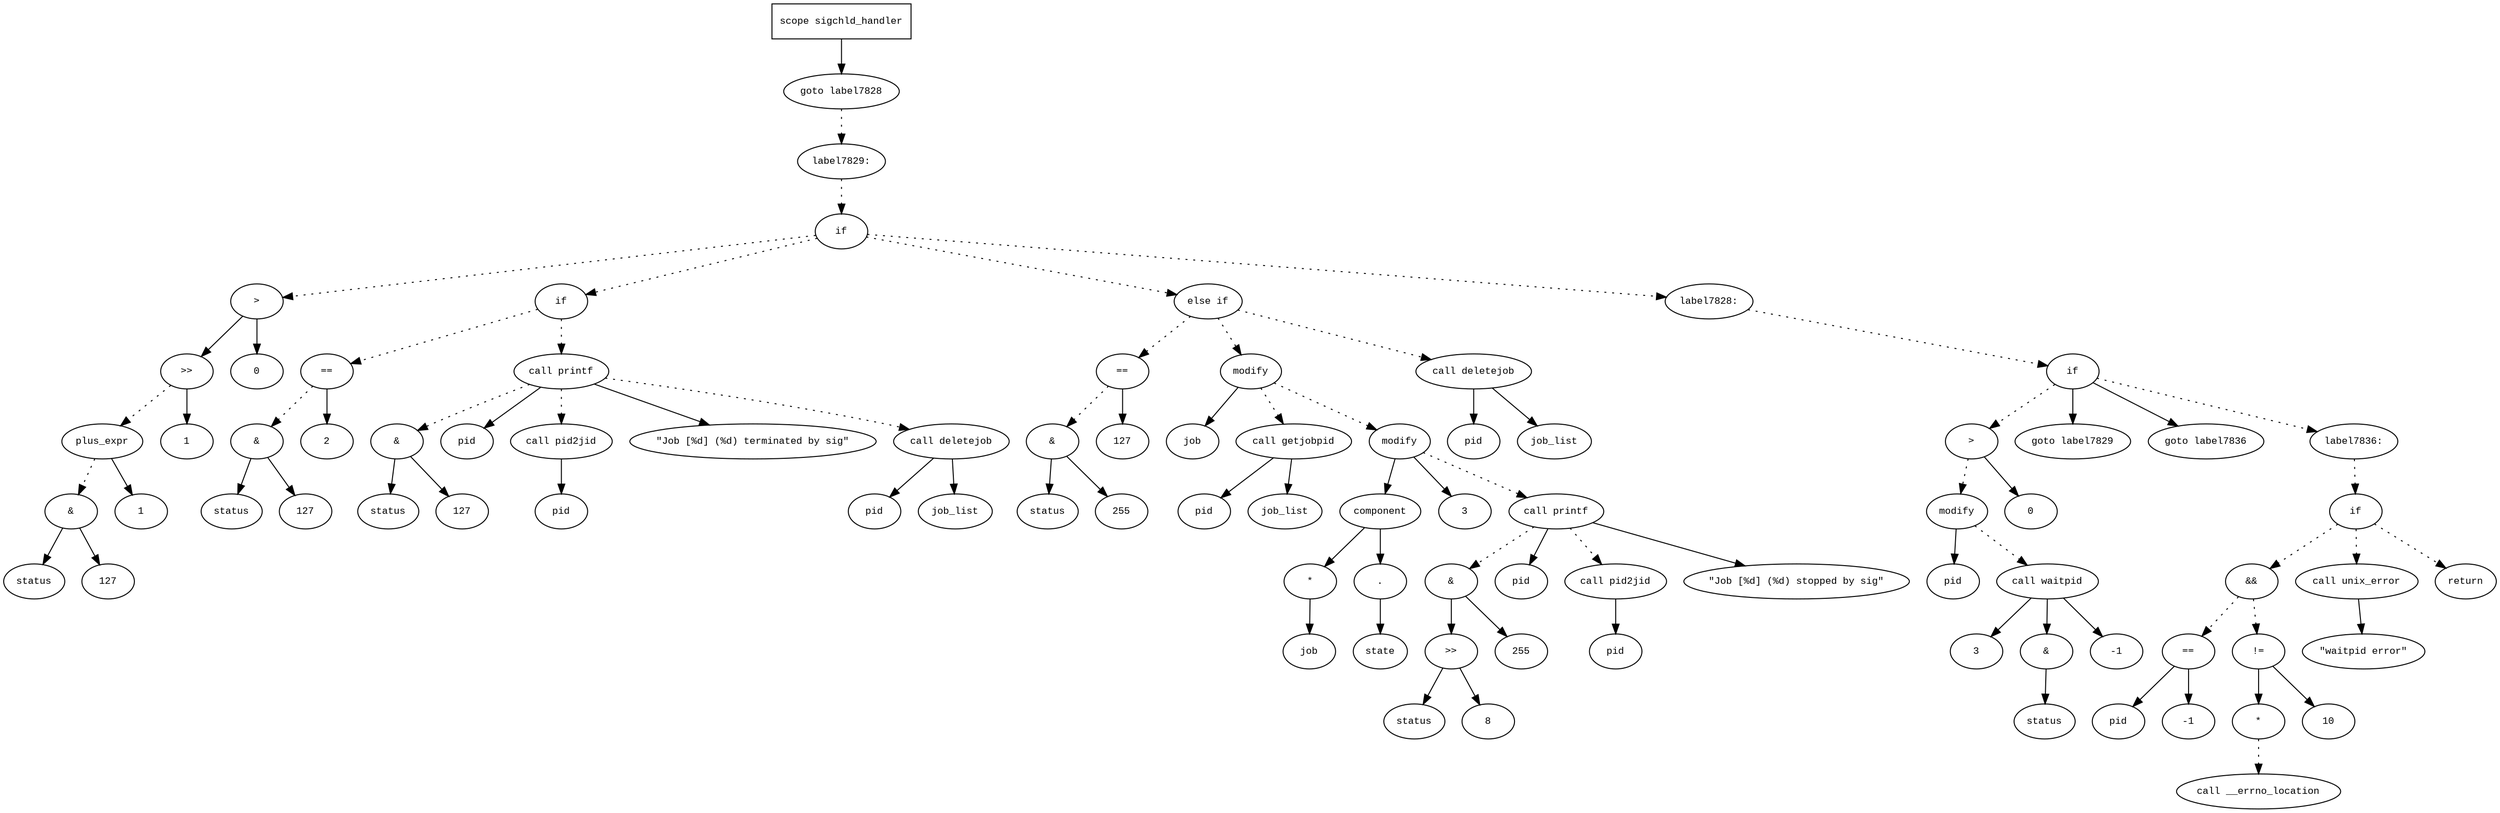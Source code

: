 digraph AST {
  graph [fontname="Times New Roman",fontsize=10];
  node  [fontname="Courier New",fontsize=10];
  edge  [fontname="Times New Roman",fontsize=10];

  node1 [label="scope sigchld_handler",shape=box];
  node2 [label="goto label7828",shape=ellipse];
  node1 -> node2;
  node3 [label="label7829:",shape=ellipse];
  node2 -> node3 [style=dotted];
  node4 [label="if",shape=ellipse];
  node3 -> node4 [style=dotted];
  node5 [label=">",shape=ellipse];
  node6 [label=">>",shape=ellipse];
  node7 [label="plus_expr",shape=ellipse];
  node8 [label="&",shape=ellipse];
  node9 [label="status",shape=ellipse];
  node8 -> node9;
  node10 [label="127",shape=ellipse];
  node8 -> node10;
  node7 -> node8 [style=dotted];
  node11 [label="1",shape=ellipse];
  node7 -> node11;
  node6 -> node7 [style=dotted];
  node12 [label="1",shape=ellipse];
  node6 -> node12;
  node5 -> node6;
  node13 [label="0",shape=ellipse];
  node5 -> node13;
  node4 -> node5 [style=dotted];
  node14 [label="if",shape=ellipse];
  node4 -> node14 [style=dotted];
  node15 [label="==",shape=ellipse];
  node16 [label="&",shape=ellipse];
  node17 [label="status",shape=ellipse];
  node16 -> node17;
  node18 [label="127",shape=ellipse];
  node16 -> node18;
  node15 -> node16 [style=dotted];
  node19 [label="2",shape=ellipse];
  node15 -> node19;
  node14 -> node15 [style=dotted];
  node20 [label="call printf",shape=ellipse];
  node21 [label="&",shape=ellipse];
  node22 [label="status",shape=ellipse];
  node21 -> node22;
  node23 [label="127",shape=ellipse];
  node21 -> node23;
  node20 -> node21 [style=dotted];
  node24 [label="pid",shape=ellipse];
  node20 -> node24;
  node25 [label="call pid2jid",shape=ellipse];
  node26 [label="pid",shape=ellipse];
  node25 -> node26;
  node20 -> node25 [style=dotted];
  node27 [label="\"Job [%d] (%d) terminated by sig\"",shape=ellipse];
  node20 -> node27;
  node14 -> node20 [style=dotted];
  node28 [label="call deletejob",shape=ellipse];
  node29 [label="pid",shape=ellipse];
  node28 -> node29;
  node30 [label="job_list",shape=ellipse];
  node28 -> node30;
  node20 -> node28 [style=dotted];
  node31 [label="else if",shape=ellipse];
  node4 -> node31 [style=dotted];
  node32 [label="==",shape=ellipse];
  node33 [label="&",shape=ellipse];
  node34 [label="status",shape=ellipse];
  node33 -> node34;
  node35 [label="255",shape=ellipse];
  node33 -> node35;
  node32 -> node33 [style=dotted];
  node36 [label="127",shape=ellipse];
  node32 -> node36;
  node31 -> node32 [style=dotted];
  node37 [label="modify",shape=ellipse];
  node38 [label="job",shape=ellipse];
  node37 -> node38;
  node39 [label="call getjobpid",shape=ellipse];
  node40 [label="pid",shape=ellipse];
  node39 -> node40;
  node41 [label="job_list",shape=ellipse];
  node39 -> node41;
  node37 -> node39 [style=dotted];
  node31 -> node37 [style=dotted];
  node42 [label="modify",shape=ellipse];
  node43 [label="component",shape=ellipse];
  node42 -> node43;
  node44 [label="*",shape=ellipse];
  node45 [label="job",shape=ellipse];
  node44 -> node45;
  node43 -> node44;
  node46 [label=".",shape=ellipse];
  node43 -> node46;
  node47 [label="state",shape=ellipse];
  node46 -> node47;
  node48 [label="3",shape=ellipse];
  node42 -> node48;
  node37 -> node42 [style=dotted];
  node49 [label="call printf",shape=ellipse];
  node50 [label="&",shape=ellipse];
  node51 [label=">>",shape=ellipse];
  node52 [label="status",shape=ellipse];
  node51 -> node52;
  node53 [label="8",shape=ellipse];
  node51 -> node53;
  node50 -> node51;
  node54 [label="255",shape=ellipse];
  node50 -> node54;
  node49 -> node50 [style=dotted];
  node55 [label="pid",shape=ellipse];
  node49 -> node55;
  node56 [label="call pid2jid",shape=ellipse];
  node57 [label="pid",shape=ellipse];
  node56 -> node57;
  node49 -> node56 [style=dotted];
  node58 [label="\"Job [%d] (%d) stopped by sig\"",shape=ellipse];
  node49 -> node58;
  node42 -> node49 [style=dotted];
  node59 [label="call deletejob",shape=ellipse];
  node60 [label="pid",shape=ellipse];
  node59 -> node60;
  node61 [label="job_list",shape=ellipse];
  node59 -> node61;
  node31 -> node59 [style=dotted];
  node62 [label="label7828:",shape=ellipse];
  node4 -> node62 [style=dotted];
  node63 [label="if",shape=ellipse];
  node62 -> node63 [style=dotted];
  node64 [label=">",shape=ellipse];
  node65 [label="modify",shape=ellipse];
  node66 [label="pid",shape=ellipse];
  node65 -> node66;
  node67 [label="call waitpid",shape=ellipse];
  node68 [label="3",shape=ellipse];
  node67 -> node68;
  node69 [label="&",shape=ellipse];
  node67 -> node69;
  node70 [label="status",shape=ellipse];
  node69 -> node70;
  node71 [label="-1",shape=ellipse];
  node67 -> node71;
  node65 -> node67 [style=dotted];
  node64 -> node65 [style=dotted];
  node72 [label="0",shape=ellipse];
  node64 -> node72;
  node63 -> node64 [style=dotted];
  node73 [label="goto label7829",shape=ellipse];
  node63 -> node73;
  node74 [label="goto label7836",shape=ellipse];
  node63 -> node74;
  node75 [label="label7836:",shape=ellipse];
  node63 -> node75 [style=dotted];
  node76 [label="if",shape=ellipse];
  node75 -> node76 [style=dotted];
  node77 [label="&&",shape=ellipse];
  node78 [label="==",shape=ellipse];
  node79 [label="pid",shape=ellipse];
  node78 -> node79;
  node80 [label="-1",shape=ellipse];
  node78 -> node80;
  node77 -> node78 [style=dotted];
  node81 [label="!=",shape=ellipse];
  node82 [label="*",shape=ellipse];
  node83 [label="call __errno_location",shape=ellipse];
  node82 -> node83 [style=dotted];
  node81 -> node82;
  node84 [label="10",shape=ellipse];
  node81 -> node84;
  node77 -> node81 [style=dotted];
  node76 -> node77 [style=dotted];
  node85 [label="call unix_error",shape=ellipse];
  node86 [label="\"waitpid error\"",shape=ellipse];
  node85 -> node86;
  node76 -> node85 [style=dotted];
  node87 [label="return",shape=ellipse];
  node76 -> node87 [style=dotted];
} 